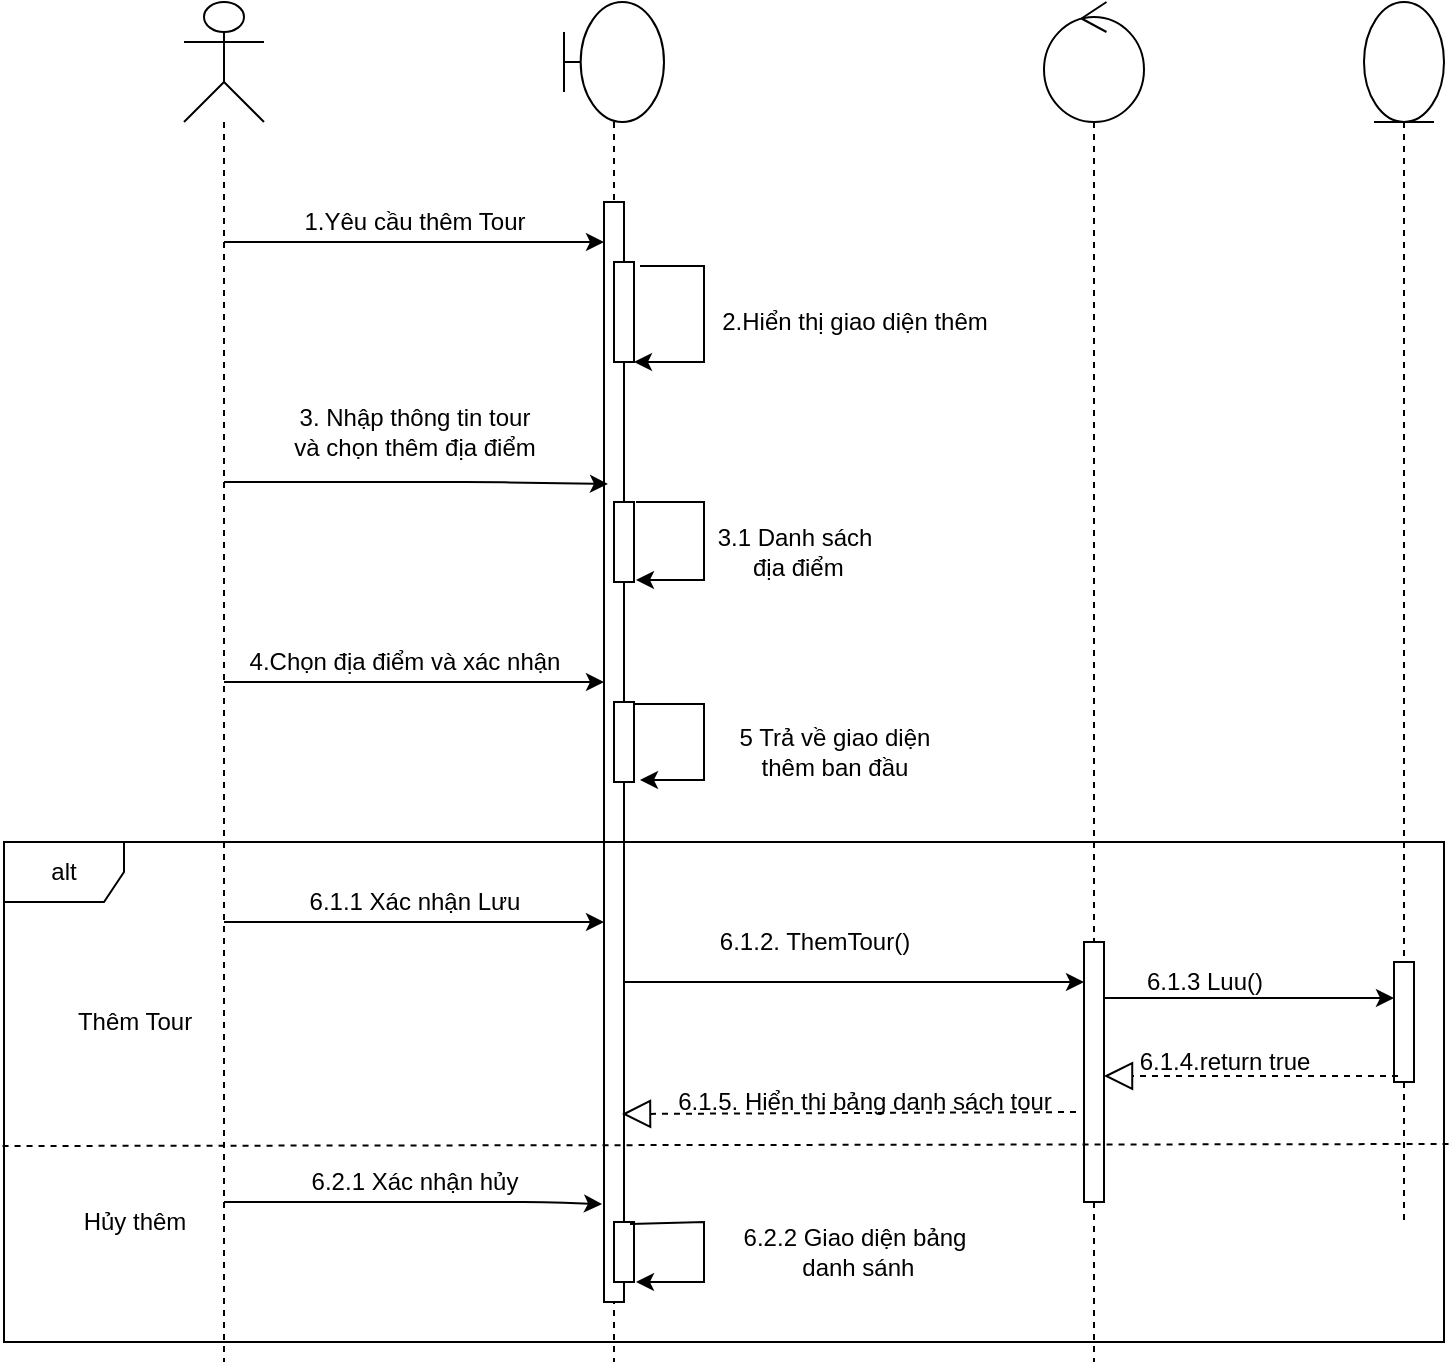 <mxfile version="14.4.3" type="device"><diagram id="RJbatZV9bLLi0RrWs-7h" name="Page-1"><mxGraphModel dx="1217" dy="706" grid="1" gridSize="10" guides="1" tooltips="1" connect="1" arrows="1" fold="1" page="1" pageScale="1" pageWidth="850" pageHeight="1100" math="0" shadow="0"><root><mxCell id="0"/><mxCell id="1" parent="0"/><mxCell id="xja3Udo5sXAxvmzdhYm2-1" value="" style="shape=umlLifeline;participant=umlActor;perimeter=lifelinePerimeter;whiteSpace=wrap;html=1;container=1;collapsible=0;recursiveResize=0;verticalAlign=top;spacingTop=36;outlineConnect=0;size=60;" parent="1" vertex="1"><mxGeometry x="120" y="40" width="40" height="680" as="geometry"/></mxCell><mxCell id="xja3Udo5sXAxvmzdhYm2-2" value="" style="shape=umlLifeline;participant=umlBoundary;perimeter=lifelinePerimeter;whiteSpace=wrap;html=1;container=1;collapsible=0;recursiveResize=0;verticalAlign=top;spacingTop=36;outlineConnect=0;size=60;" parent="1" vertex="1"><mxGeometry x="310" y="40" width="50" height="680" as="geometry"/></mxCell><mxCell id="xja3Udo5sXAxvmzdhYm2-6" value="" style="html=1;points=[];perimeter=orthogonalPerimeter;" parent="xja3Udo5sXAxvmzdhYm2-2" vertex="1"><mxGeometry x="20" y="100" width="10" height="550" as="geometry"/></mxCell><mxCell id="xja3Udo5sXAxvmzdhYm2-8" value="" style="html=1;points=[];perimeter=orthogonalPerimeter;" parent="xja3Udo5sXAxvmzdhYm2-2" vertex="1"><mxGeometry x="25" y="130" width="10" height="50" as="geometry"/></mxCell><mxCell id="xja3Udo5sXAxvmzdhYm2-9" value="" style="endArrow=classic;html=1;exitX=1.3;exitY=0.04;exitDx=0;exitDy=0;exitPerimeter=0;rounded=0;" parent="xja3Udo5sXAxvmzdhYm2-2" source="xja3Udo5sXAxvmzdhYm2-8" target="xja3Udo5sXAxvmzdhYm2-8" edge="1"><mxGeometry width="50" height="50" relative="1" as="geometry"><mxPoint x="60" y="280" as="sourcePoint"/><mxPoint x="90" y="132" as="targetPoint"/><Array as="points"><mxPoint x="70" y="132"/><mxPoint x="70" y="180"/></Array></mxGeometry></mxCell><mxCell id="xja3Udo5sXAxvmzdhYm2-14" value="" style="html=1;points=[];perimeter=orthogonalPerimeter;" parent="xja3Udo5sXAxvmzdhYm2-2" vertex="1"><mxGeometry x="25" y="250" width="10" height="40" as="geometry"/></mxCell><mxCell id="xja3Udo5sXAxvmzdhYm2-15" value="" style="endArrow=classic;html=1;entryX=1.1;entryY=0.975;entryDx=0;entryDy=0;entryPerimeter=0;rounded=0;" parent="xja3Udo5sXAxvmzdhYm2-2" target="xja3Udo5sXAxvmzdhYm2-14" edge="1"><mxGeometry width="50" height="50" relative="1" as="geometry"><mxPoint x="36" y="250" as="sourcePoint"/><mxPoint x="100" y="253" as="targetPoint"/><Array as="points"><mxPoint x="70" y="250"/><mxPoint x="70" y="289"/></Array></mxGeometry></mxCell><mxCell id="xja3Udo5sXAxvmzdhYm2-38" value="" style="html=1;points=[];perimeter=orthogonalPerimeter;" parent="xja3Udo5sXAxvmzdhYm2-2" vertex="1"><mxGeometry x="25" y="610" width="10" height="30" as="geometry"/></mxCell><mxCell id="xja3Udo5sXAxvmzdhYm2-39" value="" style="endArrow=classic;html=1;exitX=0.8;exitY=0.033;exitDx=0;exitDy=0;exitPerimeter=0;rounded=0;" parent="xja3Udo5sXAxvmzdhYm2-2" source="xja3Udo5sXAxvmzdhYm2-38" edge="1"><mxGeometry width="50" height="50" relative="1" as="geometry"><mxPoint x="60" y="660" as="sourcePoint"/><mxPoint x="36" y="640" as="targetPoint"/><Array as="points"><mxPoint x="70" y="610"/><mxPoint x="70" y="640"/></Array></mxGeometry></mxCell><mxCell id="xja3Udo5sXAxvmzdhYm2-3" value="" style="shape=umlLifeline;participant=umlControl;perimeter=lifelinePerimeter;whiteSpace=wrap;html=1;container=1;collapsible=0;recursiveResize=0;verticalAlign=top;spacingTop=36;outlineConnect=0;size=60;" parent="1" vertex="1"><mxGeometry x="550" y="40" width="50" height="680" as="geometry"/></mxCell><mxCell id="xja3Udo5sXAxvmzdhYm2-25" value="" style="html=1;points=[];perimeter=orthogonalPerimeter;" parent="xja3Udo5sXAxvmzdhYm2-3" vertex="1"><mxGeometry x="20" y="470" width="10" height="130" as="geometry"/></mxCell><mxCell id="xja3Udo5sXAxvmzdhYm2-4" value="" style="shape=umlLifeline;participant=umlEntity;perimeter=lifelinePerimeter;whiteSpace=wrap;html=1;container=1;collapsible=0;recursiveResize=0;verticalAlign=top;spacingTop=36;outlineConnect=0;size=60;" parent="1" vertex="1"><mxGeometry x="710" y="40" width="40" height="610" as="geometry"/></mxCell><mxCell id="xja3Udo5sXAxvmzdhYm2-29" value="" style="html=1;points=[];perimeter=orthogonalPerimeter;" parent="xja3Udo5sXAxvmzdhYm2-4" vertex="1"><mxGeometry x="15" y="480" width="10" height="60" as="geometry"/></mxCell><mxCell id="xja3Udo5sXAxvmzdhYm2-5" value="" style="endArrow=classic;html=1;" parent="1" source="xja3Udo5sXAxvmzdhYm2-1" target="xja3Udo5sXAxvmzdhYm2-6" edge="1"><mxGeometry width="50" height="50" relative="1" as="geometry"><mxPoint x="370" y="320" as="sourcePoint"/><mxPoint x="300" y="160" as="targetPoint"/><Array as="points"><mxPoint x="280" y="160"/></Array></mxGeometry></mxCell><mxCell id="xja3Udo5sXAxvmzdhYm2-7" value="1.Yêu cầu thêm Tour" style="text;html=1;align=center;verticalAlign=middle;resizable=0;points=[];autosize=1;" parent="1" vertex="1"><mxGeometry x="170" y="140" width="130" height="20" as="geometry"/></mxCell><mxCell id="xja3Udo5sXAxvmzdhYm2-10" value="2.Hiển thị giao diện thêm" style="text;html=1;align=center;verticalAlign=middle;resizable=0;points=[];autosize=1;" parent="1" vertex="1"><mxGeometry x="380" y="190" width="150" height="20" as="geometry"/></mxCell><mxCell id="xja3Udo5sXAxvmzdhYm2-11" value="" style="endArrow=classic;html=1;" parent="1" source="xja3Udo5sXAxvmzdhYm2-1" edge="1"><mxGeometry width="50" height="50" relative="1" as="geometry"><mxPoint x="370" y="320" as="sourcePoint"/><mxPoint x="332" y="281" as="targetPoint"/><Array as="points"><mxPoint x="230" y="280"/><mxPoint x="270" y="280"/></Array></mxGeometry></mxCell><mxCell id="xja3Udo5sXAxvmzdhYm2-12" value="3. Nhập thông tin tour &lt;br&gt;và chọn thêm địa điểm" style="text;html=1;align=center;verticalAlign=middle;resizable=0;points=[];autosize=1;" parent="1" vertex="1"><mxGeometry x="165" y="240" width="140" height="30" as="geometry"/></mxCell><mxCell id="xja3Udo5sXAxvmzdhYm2-16" value="3.1 Danh sách&lt;br&gt;&amp;nbsp;địa điểm" style="text;html=1;align=center;verticalAlign=middle;resizable=0;points=[];autosize=1;" parent="1" vertex="1"><mxGeometry x="380" y="300" width="90" height="30" as="geometry"/></mxCell><mxCell id="xja3Udo5sXAxvmzdhYm2-17" value="" style="endArrow=classic;html=1;" parent="1" source="xja3Udo5sXAxvmzdhYm2-1" target="xja3Udo5sXAxvmzdhYm2-6" edge="1"><mxGeometry width="50" height="50" relative="1" as="geometry"><mxPoint x="370" y="400" as="sourcePoint"/><mxPoint x="420" y="350" as="targetPoint"/><Array as="points"><mxPoint x="300" y="380"/></Array></mxGeometry></mxCell><mxCell id="xja3Udo5sXAxvmzdhYm2-18" value="4.Chọn địa điểm và xác nhận" style="text;html=1;align=center;verticalAlign=middle;resizable=0;points=[];autosize=1;" parent="1" vertex="1"><mxGeometry x="145" y="360" width="170" height="20" as="geometry"/></mxCell><mxCell id="xja3Udo5sXAxvmzdhYm2-19" value="" style="html=1;points=[];perimeter=orthogonalPerimeter;" parent="1" vertex="1"><mxGeometry x="335" y="390" width="10" height="40" as="geometry"/></mxCell><mxCell id="xja3Udo5sXAxvmzdhYm2-20" value="" style="endArrow=classic;html=1;exitX=1;exitY=0.025;exitDx=0;exitDy=0;exitPerimeter=0;entryX=1.3;entryY=0.975;entryDx=0;entryDy=0;entryPerimeter=0;rounded=0;" parent="1" source="xja3Udo5sXAxvmzdhYm2-19" target="xja3Udo5sXAxvmzdhYm2-19" edge="1"><mxGeometry width="50" height="50" relative="1" as="geometry"><mxPoint x="370" y="400" as="sourcePoint"/><mxPoint x="410" y="480" as="targetPoint"/><Array as="points"><mxPoint x="380" y="391"/><mxPoint x="380" y="429"/></Array></mxGeometry></mxCell><mxCell id="xja3Udo5sXAxvmzdhYm2-21" value="5 Trả về giao diện &lt;br&gt;thêm ban đầu" style="text;html=1;align=center;verticalAlign=middle;resizable=0;points=[];autosize=1;" parent="1" vertex="1"><mxGeometry x="390" y="400" width="110" height="30" as="geometry"/></mxCell><mxCell id="xja3Udo5sXAxvmzdhYm2-22" value="" style="endArrow=classic;html=1;" parent="1" source="xja3Udo5sXAxvmzdhYm2-1" target="xja3Udo5sXAxvmzdhYm2-6" edge="1"><mxGeometry width="50" height="50" relative="1" as="geometry"><mxPoint x="370" y="500" as="sourcePoint"/><mxPoint x="420" y="450" as="targetPoint"/><Array as="points"><mxPoint x="190" y="500"/></Array></mxGeometry></mxCell><mxCell id="xja3Udo5sXAxvmzdhYm2-24" value="6.1.1 Xác nhận Lưu" style="text;html=1;align=center;verticalAlign=middle;resizable=0;points=[];autosize=1;" parent="1" vertex="1"><mxGeometry x="175" y="480" width="120" height="20" as="geometry"/></mxCell><mxCell id="xja3Udo5sXAxvmzdhYm2-26" value="" style="endArrow=classic;html=1;" parent="1" target="xja3Udo5sXAxvmzdhYm2-25" edge="1"><mxGeometry width="50" height="50" relative="1" as="geometry"><mxPoint x="340" y="530" as="sourcePoint"/><mxPoint x="420" y="450" as="targetPoint"/><Array as="points"><mxPoint x="360" y="530"/></Array></mxGeometry></mxCell><mxCell id="xja3Udo5sXAxvmzdhYm2-27" value="6.1.2. ThemTour()" style="text;html=1;align=center;verticalAlign=middle;resizable=0;points=[];autosize=1;" parent="1" vertex="1"><mxGeometry x="380" y="500" width="110" height="20" as="geometry"/></mxCell><mxCell id="xja3Udo5sXAxvmzdhYm2-28" value="" style="endArrow=classic;html=1;entryX=0;entryY=0.3;entryDx=0;entryDy=0;entryPerimeter=0;" parent="1" source="xja3Udo5sXAxvmzdhYm2-25" target="xja3Udo5sXAxvmzdhYm2-29" edge="1"><mxGeometry width="50" height="50" relative="1" as="geometry"><mxPoint x="535" y="538" as="sourcePoint"/><mxPoint x="420" y="450" as="targetPoint"/></mxGeometry></mxCell><mxCell id="xja3Udo5sXAxvmzdhYm2-30" value="6.1.3 Luu()" style="text;html=1;align=center;verticalAlign=middle;resizable=0;points=[];autosize=1;" parent="1" vertex="1"><mxGeometry x="595" y="520" width="70" height="20" as="geometry"/></mxCell><mxCell id="xja3Udo5sXAxvmzdhYm2-31" value="" style="endArrow=block;dashed=1;endFill=0;endSize=12;html=1;exitX=0.2;exitY=0.95;exitDx=0;exitDy=0;exitPerimeter=0;" parent="1" source="xja3Udo5sXAxvmzdhYm2-29" target="xja3Udo5sXAxvmzdhYm2-25" edge="1"><mxGeometry width="160" relative="1" as="geometry"><mxPoint x="320" y="470" as="sourcePoint"/><mxPoint x="480" y="470" as="targetPoint"/></mxGeometry></mxCell><mxCell id="xja3Udo5sXAxvmzdhYm2-32" value="6.1.4.return true" style="text;html=1;align=center;verticalAlign=middle;resizable=0;points=[];autosize=1;" parent="1" vertex="1"><mxGeometry x="590" y="560" width="100" height="20" as="geometry"/></mxCell><mxCell id="xja3Udo5sXAxvmzdhYm2-33" value="" style="endArrow=block;dashed=1;endFill=0;endSize=12;html=1;exitX=-0.4;exitY=0.654;exitDx=0;exitDy=0;exitPerimeter=0;" parent="1" source="xja3Udo5sXAxvmzdhYm2-25" edge="1"><mxGeometry width="160" relative="1" as="geometry"><mxPoint x="320" y="570" as="sourcePoint"/><mxPoint x="339" y="596" as="targetPoint"/></mxGeometry></mxCell><mxCell id="xja3Udo5sXAxvmzdhYm2-34" value="6.1.5. Hiển thị bảng danh sách tour" style="text;html=1;align=center;verticalAlign=middle;resizable=0;points=[];autosize=1;" parent="1" vertex="1"><mxGeometry x="360" y="580" width="200" height="20" as="geometry"/></mxCell><mxCell id="xja3Udo5sXAxvmzdhYm2-35" value="" style="endArrow=classic;html=1;entryX=-0.1;entryY=0.911;entryDx=0;entryDy=0;entryPerimeter=0;" parent="1" source="xja3Udo5sXAxvmzdhYm2-1" target="xja3Udo5sXAxvmzdhYm2-6" edge="1"><mxGeometry width="50" height="50" relative="1" as="geometry"><mxPoint x="370" y="600" as="sourcePoint"/><mxPoint x="420" y="550" as="targetPoint"/><Array as="points"><mxPoint x="300" y="640"/></Array></mxGeometry></mxCell><mxCell id="xja3Udo5sXAxvmzdhYm2-36" value="6.2.1 Xác nhận hủy" style="text;html=1;align=center;verticalAlign=middle;resizable=0;points=[];autosize=1;" parent="1" vertex="1"><mxGeometry x="175" y="620" width="120" height="20" as="geometry"/></mxCell><mxCell id="xja3Udo5sXAxvmzdhYm2-40" value="6.2.2 Giao diện bảng&lt;br&gt;&amp;nbsp;danh sánh" style="text;html=1;align=center;verticalAlign=middle;resizable=0;points=[];autosize=1;" parent="1" vertex="1"><mxGeometry x="390" y="650" width="130" height="30" as="geometry"/></mxCell><mxCell id="xja3Udo5sXAxvmzdhYm2-41" value="alt" style="shape=umlFrame;whiteSpace=wrap;html=1;" parent="1" vertex="1"><mxGeometry x="30" y="460" width="720" height="250" as="geometry"/></mxCell><mxCell id="xja3Udo5sXAxvmzdhYm2-42" value="" style="endArrow=none;dashed=1;html=1;entryX=1.004;entryY=0.604;entryDx=0;entryDy=0;entryPerimeter=0;exitX=-0.001;exitY=0.608;exitDx=0;exitDy=0;exitPerimeter=0;" parent="1" target="xja3Udo5sXAxvmzdhYm2-41" edge="1" source="xja3Udo5sXAxvmzdhYm2-41"><mxGeometry width="50" height="50" relative="1" as="geometry"><mxPoint x="49" y="611" as="sourcePoint"/><mxPoint x="420" y="440" as="targetPoint"/></mxGeometry></mxCell><mxCell id="xja3Udo5sXAxvmzdhYm2-43" value="Thêm Tour" style="text;html=1;align=center;verticalAlign=middle;resizable=0;points=[];autosize=1;" parent="1" vertex="1"><mxGeometry x="60" y="540" width="70" height="20" as="geometry"/></mxCell><mxCell id="xja3Udo5sXAxvmzdhYm2-44" value="Hủy thêm" style="text;html=1;align=center;verticalAlign=middle;resizable=0;points=[];autosize=1;" parent="1" vertex="1"><mxGeometry x="60" y="640" width="70" height="20" as="geometry"/></mxCell></root></mxGraphModel></diagram></mxfile>
